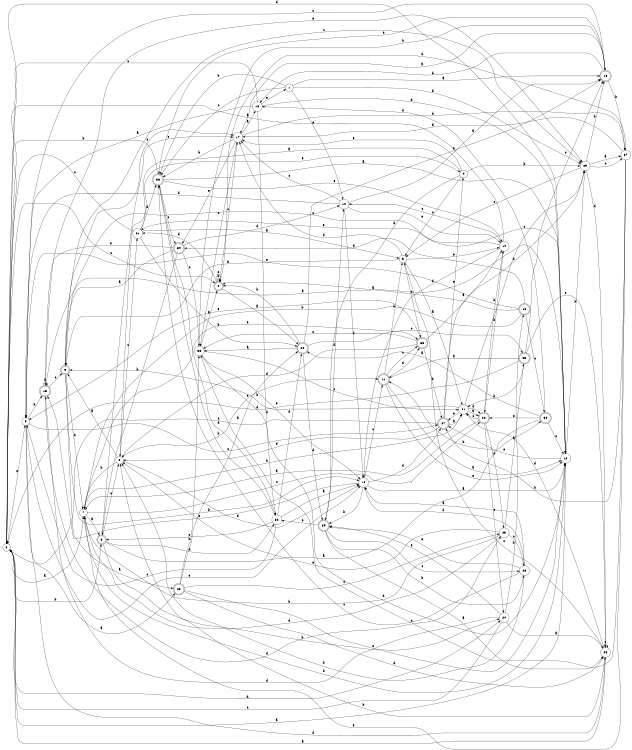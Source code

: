 digraph n32_5 {
__start0 [label="" shape="none"];

rankdir=LR;
size="8,5";

s0 [style="filled", color="black", fillcolor="white" shape="circle", label="0"];
s1 [style="filled", color="black", fillcolor="white" shape="circle", label="1"];
s2 [style="filled", color="black", fillcolor="white" shape="circle", label="2"];
s3 [style="filled", color="black", fillcolor="white" shape="circle", label="3"];
s4 [style="filled", color="black", fillcolor="white" shape="circle", label="4"];
s5 [style="filled", color="black", fillcolor="white" shape="circle", label="5"];
s6 [style="rounded,filled", color="black", fillcolor="white" shape="doublecircle", label="6"];
s7 [style="filled", color="black", fillcolor="white" shape="circle", label="7"];
s8 [style="rounded,filled", color="black", fillcolor="white" shape="doublecircle", label="8"];
s9 [style="rounded,filled", color="black", fillcolor="white" shape="doublecircle", label="9"];
s10 [style="filled", color="black", fillcolor="white" shape="circle", label="10"];
s11 [style="rounded,filled", color="black", fillcolor="white" shape="doublecircle", label="11"];
s12 [style="filled", color="black", fillcolor="white" shape="circle", label="12"];
s13 [style="rounded,filled", color="black", fillcolor="white" shape="doublecircle", label="13"];
s14 [style="filled", color="black", fillcolor="white" shape="circle", label="14"];
s15 [style="rounded,filled", color="black", fillcolor="white" shape="doublecircle", label="15"];
s16 [style="filled", color="black", fillcolor="white" shape="circle", label="16"];
s17 [style="filled", color="black", fillcolor="white" shape="circle", label="17"];
s18 [style="rounded,filled", color="black", fillcolor="white" shape="doublecircle", label="18"];
s19 [style="filled", color="black", fillcolor="white" shape="circle", label="19"];
s20 [style="rounded,filled", color="black", fillcolor="white" shape="doublecircle", label="20"];
s21 [style="filled", color="black", fillcolor="white" shape="circle", label="21"];
s22 [style="rounded,filled", color="black", fillcolor="white" shape="doublecircle", label="22"];
s23 [style="filled", color="black", fillcolor="white" shape="circle", label="23"];
s24 [style="filled", color="black", fillcolor="white" shape="circle", label="24"];
s25 [style="filled", color="black", fillcolor="white" shape="circle", label="25"];
s26 [style="filled", color="black", fillcolor="white" shape="circle", label="26"];
s27 [style="rounded,filled", color="black", fillcolor="white" shape="doublecircle", label="27"];
s28 [style="rounded,filled", color="black", fillcolor="white" shape="doublecircle", label="28"];
s29 [style="filled", color="black", fillcolor="white" shape="circle", label="29"];
s30 [style="rounded,filled", color="black", fillcolor="white" shape="doublecircle", label="30"];
s31 [style="filled", color="black", fillcolor="white" shape="circle", label="31"];
s32 [style="filled", color="black", fillcolor="white" shape="circle", label="32"];
s33 [style="rounded,filled", color="black", fillcolor="white" shape="doublecircle", label="33"];
s34 [style="rounded,filled", color="black", fillcolor="white" shape="doublecircle", label="34"];
s35 [style="rounded,filled", color="black", fillcolor="white" shape="doublecircle", label="35"];
s36 [style="rounded,filled", color="black", fillcolor="white" shape="doublecircle", label="36"];
s37 [style="filled", color="black", fillcolor="white" shape="circle", label="37"];
s38 [style="filled", color="black", fillcolor="white" shape="circle", label="38"];
s39 [style="rounded,filled", color="black", fillcolor="white" shape="doublecircle", label="39"];
s0 -> s7 [label="a"];
s0 -> s6 [label="b"];
s0 -> s8 [label="c"];
s0 -> s24 [label="d"];
s0 -> s3 [label="e"];
s1 -> s13 [label="a"];
s1 -> s36 [label="b"];
s1 -> s36 [label="c"];
s1 -> s29 [label="d"];
s1 -> s10 [label="e"];
s2 -> s9 [label="a"];
s2 -> s7 [label="b"];
s2 -> s21 [label="c"];
s2 -> s19 [label="d"];
s2 -> s11 [label="e"];
s3 -> s28 [label="a"];
s3 -> s15 [label="b"];
s3 -> s27 [label="c"];
s3 -> s25 [label="d"];
s3 -> s19 [label="e"];
s4 -> s2 [label="a"];
s4 -> s29 [label="b"];
s4 -> s5 [label="c"];
s4 -> s39 [label="d"];
s4 -> s17 [label="e"];
s5 -> s31 [label="a"];
s5 -> s9 [label="b"];
s5 -> s33 [label="c"];
s5 -> s17 [label="d"];
s5 -> s14 [label="e"];
s6 -> s30 [label="a"];
s6 -> s24 [label="b"];
s6 -> s2 [label="c"];
s6 -> s32 [label="d"];
s6 -> s17 [label="e"];
s7 -> s6 [label="a"];
s7 -> s31 [label="b"];
s7 -> s22 [label="c"];
s7 -> s12 [label="d"];
s7 -> s33 [label="e"];
s8 -> s20 [label="a"];
s8 -> s8 [label="b"];
s8 -> s17 [label="c"];
s8 -> s21 [label="d"];
s8 -> s8 [label="e"];
s9 -> s28 [label="a"];
s9 -> s19 [label="b"];
s9 -> s29 [label="c"];
s9 -> s7 [label="d"];
s9 -> s17 [label="e"];
s10 -> s13 [label="a"];
s10 -> s19 [label="b"];
s10 -> s17 [label="c"];
s10 -> s3 [label="d"];
s10 -> s14 [label="e"];
s11 -> s12 [label="a"];
s11 -> s5 [label="b"];
s11 -> s33 [label="c"];
s11 -> s33 [label="d"];
s11 -> s12 [label="e"];
s12 -> s0 [label="a"];
s12 -> s29 [label="b"];
s12 -> s9 [label="c"];
s12 -> s0 [label="d"];
s12 -> s27 [label="e"];
s13 -> s17 [label="a"];
s13 -> s37 [label="b"];
s13 -> s3 [label="c"];
s13 -> s16 [label="d"];
s13 -> s36 [label="e"];
s14 -> s0 [label="a"];
s14 -> s22 [label="b"];
s14 -> s10 [label="c"];
s14 -> s19 [label="d"];
s14 -> s21 [label="e"];
s15 -> s12 [label="a"];
s15 -> s15 [label="b"];
s15 -> s9 [label="c"];
s15 -> s23 [label="d"];
s15 -> s29 [label="e"];
s16 -> s3 [label="a"];
s16 -> s32 [label="b"];
s16 -> s0 [label="c"];
s16 -> s12 [label="d"];
s16 -> s1 [label="e"];
s17 -> s16 [label="a"];
s17 -> s36 [label="b"];
s17 -> s38 [label="c"];
s17 -> s37 [label="d"];
s17 -> s34 [label="e"];
s18 -> s8 [label="a"];
s18 -> s7 [label="b"];
s18 -> s30 [label="c"];
s18 -> s34 [label="d"];
s18 -> s3 [label="e"];
s19 -> s12 [label="a"];
s19 -> s39 [label="b"];
s19 -> s11 [label="c"];
s19 -> s27 [label="d"];
s19 -> s15 [label="e"];
s20 -> s38 [label="a"];
s20 -> s8 [label="b"];
s20 -> s35 [label="c"];
s20 -> s39 [label="d"];
s20 -> s13 [label="e"];
s21 -> s5 [label="a"];
s21 -> s20 [label="b"];
s21 -> s0 [label="c"];
s21 -> s36 [label="d"];
s21 -> s4 [label="e"];
s22 -> s7 [label="a"];
s22 -> s14 [label="b"];
s22 -> s31 [label="c"];
s22 -> s23 [label="d"];
s22 -> s24 [label="e"];
s23 -> s35 [label="a"];
s23 -> s7 [label="b"];
s23 -> s26 [label="c"];
s23 -> s7 [label="d"];
s23 -> s2 [label="e"];
s24 -> s25 [label="a"];
s24 -> s18 [label="b"];
s24 -> s0 [label="c"];
s24 -> s15 [label="d"];
s24 -> s39 [label="e"];
s25 -> s0 [label="a"];
s25 -> s2 [label="b"];
s25 -> s5 [label="c"];
s25 -> s31 [label="d"];
s25 -> s25 [label="e"];
s26 -> s19 [label="a"];
s26 -> s2 [label="b"];
s26 -> s36 [label="c"];
s26 -> s19 [label="d"];
s26 -> s39 [label="e"];
s27 -> s31 [label="a"];
s27 -> s29 [label="b"];
s27 -> s0 [label="c"];
s27 -> s2 [label="d"];
s27 -> s4 [label="e"];
s28 -> s20 [label="a"];
s28 -> s38 [label="b"];
s28 -> s23 [label="c"];
s28 -> s25 [label="d"];
s28 -> s12 [label="e"];
s29 -> s37 [label="a"];
s29 -> s13 [label="b"];
s29 -> s37 [label="c"];
s29 -> s25 [label="d"];
s29 -> s5 [label="e"];
s30 -> s20 [label="a"];
s30 -> s11 [label="b"];
s30 -> s12 [label="c"];
s30 -> s16 [label="d"];
s30 -> s22 [label="e"];
s31 -> s22 [label="a"];
s31 -> s9 [label="b"];
s31 -> s29 [label="c"];
s31 -> s22 [label="d"];
s31 -> s27 [label="e"];
s32 -> s19 [label="a"];
s32 -> s36 [label="b"];
s32 -> s3 [label="c"];
s32 -> s20 [label="d"];
s32 -> s6 [label="e"];
s33 -> s14 [label="a"];
s33 -> s27 [label="b"];
s33 -> s38 [label="c"];
s33 -> s2 [label="d"];
s33 -> s3 [label="e"];
s34 -> s9 [label="a"];
s34 -> s6 [label="b"];
s34 -> s38 [label="c"];
s34 -> s10 [label="d"];
s34 -> s15 [label="e"];
s35 -> s11 [label="a"];
s35 -> s31 [label="b"];
s35 -> s13 [label="c"];
s35 -> s0 [label="d"];
s35 -> s25 [label="e"];
s36 -> s12 [label="a"];
s36 -> s0 [label="b"];
s36 -> s34 [label="c"];
s36 -> s32 [label="d"];
s36 -> s14 [label="e"];
s37 -> s17 [label="a"];
s37 -> s27 [label="b"];
s37 -> s38 [label="c"];
s37 -> s8 [label="d"];
s37 -> s7 [label="e"];
s38 -> s8 [label="a"];
s38 -> s13 [label="b"];
s38 -> s31 [label="c"];
s38 -> s12 [label="d"];
s38 -> s19 [label="e"];
s39 -> s25 [label="a"];
s39 -> s26 [label="b"];
s39 -> s26 [label="c"];
s39 -> s10 [label="d"];
s39 -> s32 [label="e"];

}